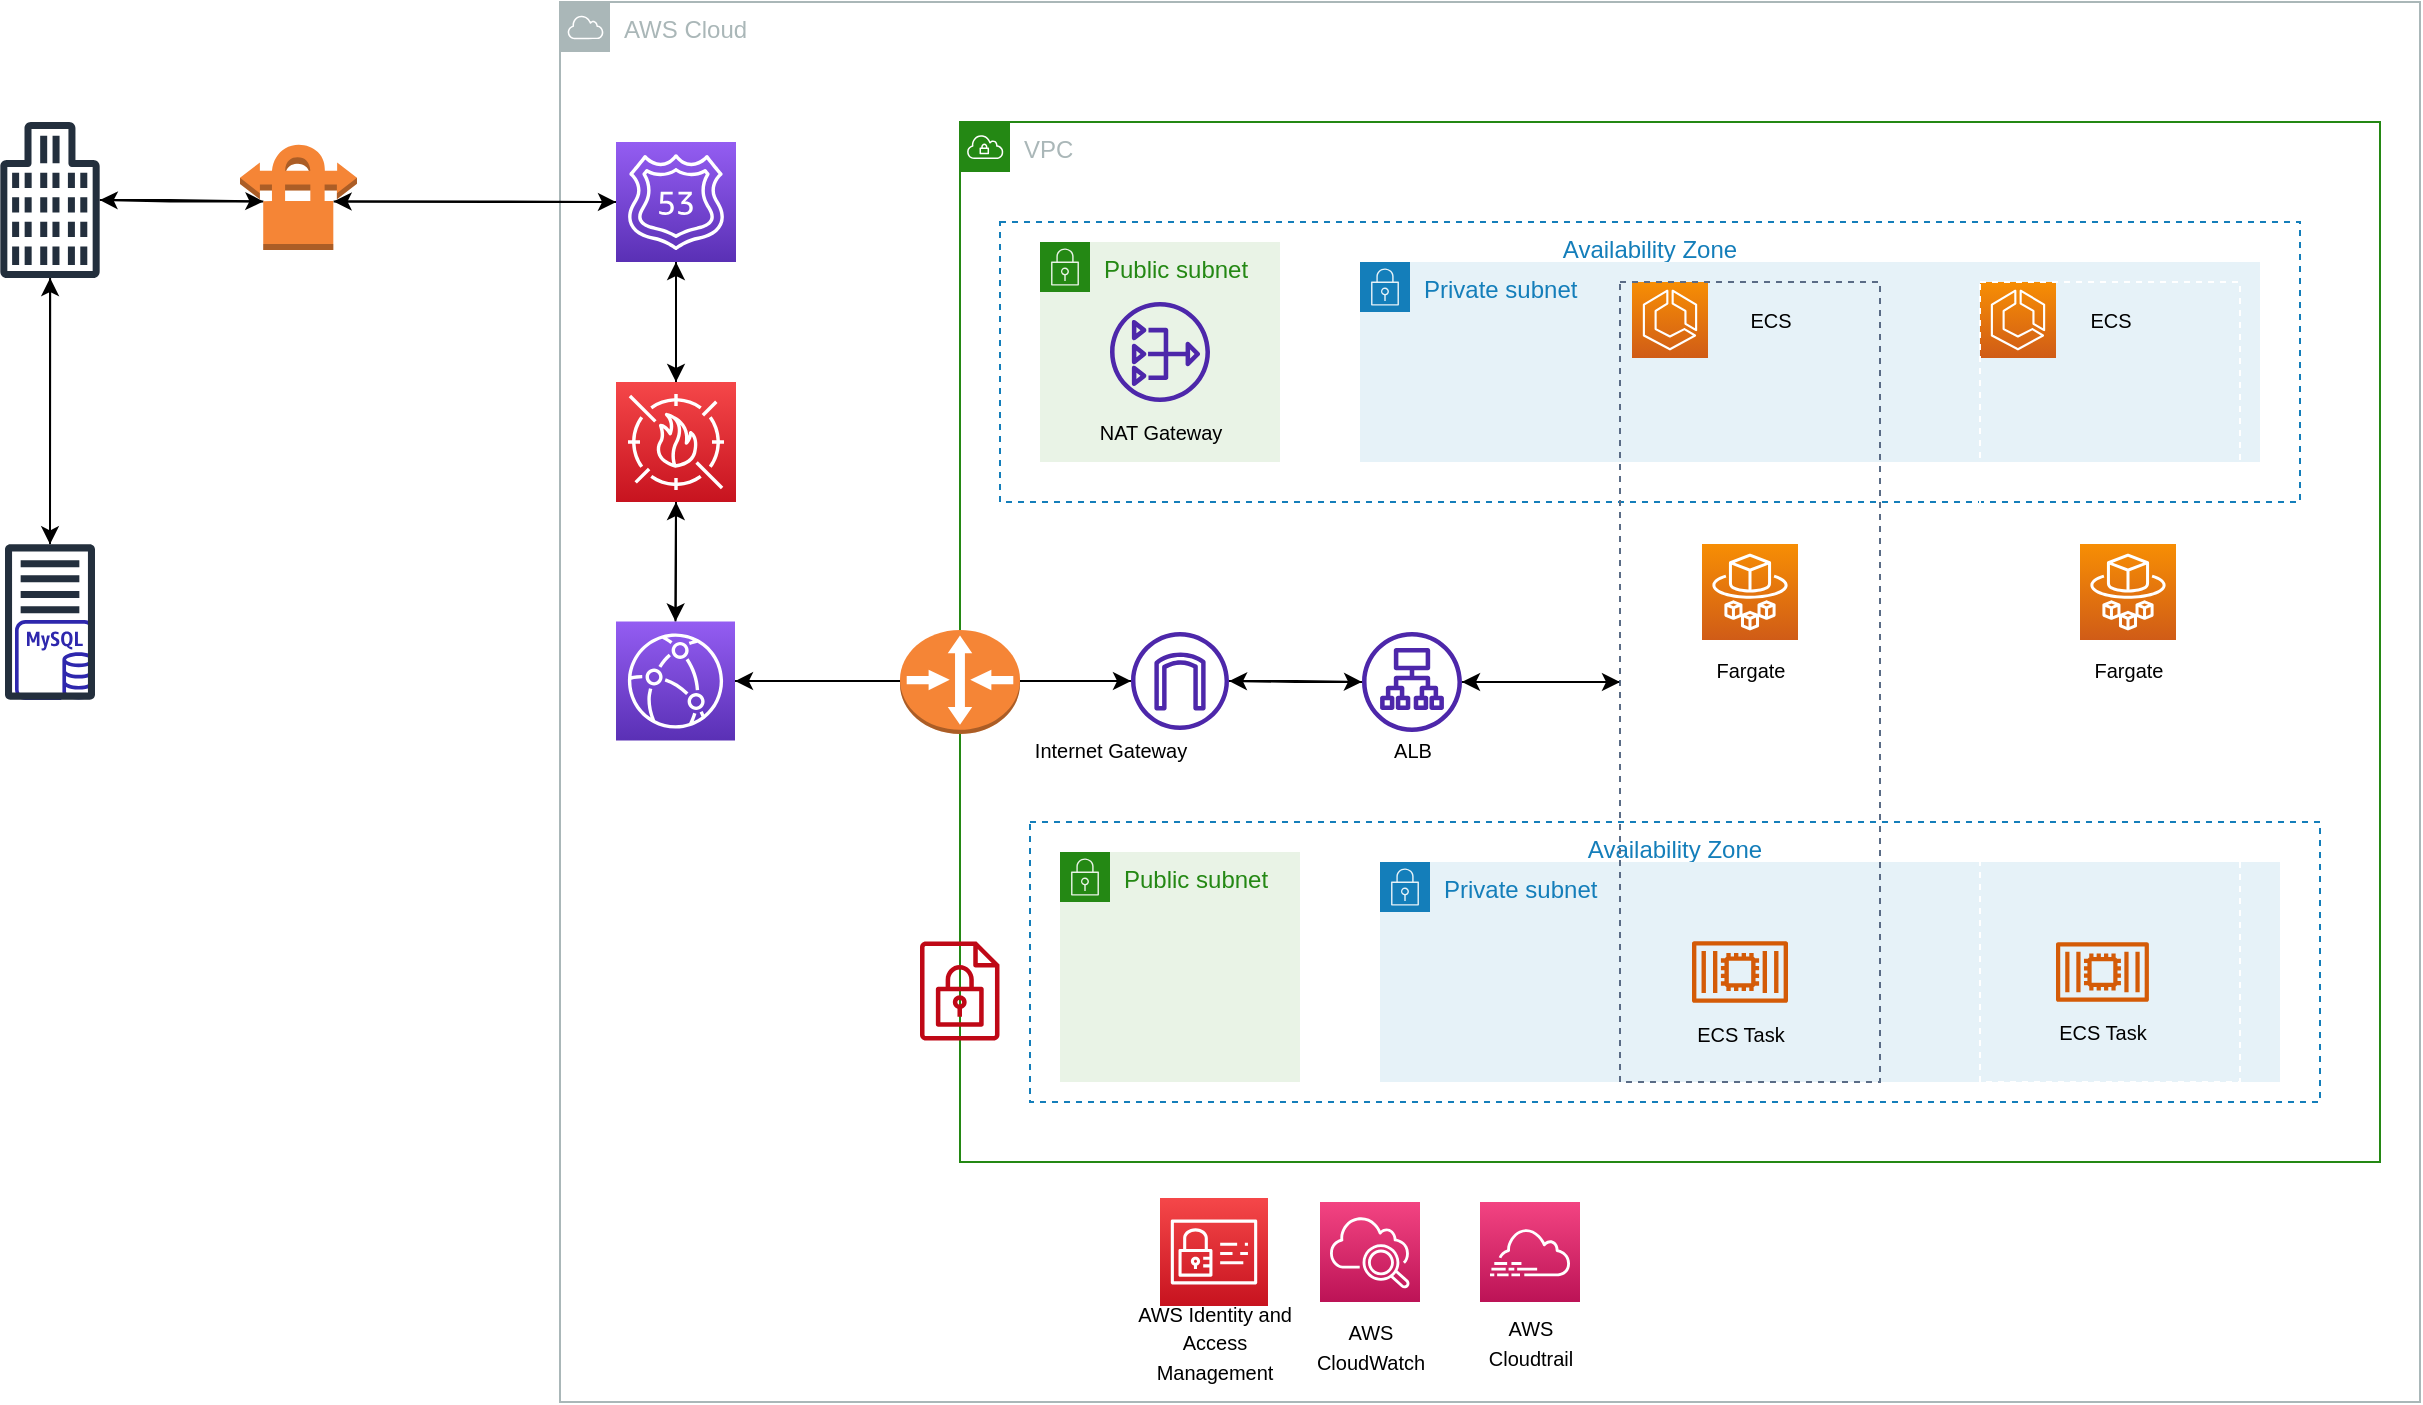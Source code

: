 <mxfile version="21.1.1" type="github">
  <diagram name="Page-1" id="TkM3F-VKog0ZiST0qcvU">
    <mxGraphModel dx="2256" dy="656" grid="1" gridSize="10" guides="1" tooltips="1" connect="1" arrows="1" fold="1" page="1" pageScale="1" pageWidth="850" pageHeight="1100" math="0" shadow="0">
      <root>
        <mxCell id="0" />
        <mxCell id="1" parent="0" />
        <mxCell id="3I1MYGlbOhwg2-_HyuhQ-5" value="AWS Cloud" style="sketch=0;outlineConnect=0;gradientColor=none;html=1;whiteSpace=wrap;fontSize=12;fontStyle=0;shape=mxgraph.aws4.group;grIcon=mxgraph.aws4.group_aws_cloud;strokeColor=#AAB7B8;fillColor=none;verticalAlign=top;align=left;spacingLeft=30;fontColor=#AAB7B8;dashed=0;" parent="1" vertex="1">
          <mxGeometry x="-130" y="90" width="930" height="700" as="geometry" />
        </mxCell>
        <mxCell id="3I1MYGlbOhwg2-_HyuhQ-6" value="VPC" style="points=[[0,0],[0.25,0],[0.5,0],[0.75,0],[1,0],[1,0.25],[1,0.5],[1,0.75],[1,1],[0.75,1],[0.5,1],[0.25,1],[0,1],[0,0.75],[0,0.5],[0,0.25]];outlineConnect=0;gradientColor=none;html=1;whiteSpace=wrap;fontSize=12;fontStyle=0;container=1;pointerEvents=0;collapsible=0;recursiveResize=0;shape=mxgraph.aws4.group;grIcon=mxgraph.aws4.group_vpc;strokeColor=#248814;fillColor=none;verticalAlign=top;align=left;spacingLeft=30;fontColor=#AAB7B8;dashed=0;" parent="1" vertex="1">
          <mxGeometry x="70" y="150" width="710" height="520" as="geometry" />
        </mxCell>
        <mxCell id="3I1MYGlbOhwg2-_HyuhQ-15" value="Availability Zone" style="fillColor=none;strokeColor=#147EBA;dashed=1;verticalAlign=top;fontStyle=0;fontColor=#147EBA;whiteSpace=wrap;html=1;" parent="3I1MYGlbOhwg2-_HyuhQ-6" vertex="1">
          <mxGeometry x="35" y="350" width="645" height="140" as="geometry" />
        </mxCell>
        <mxCell id="3I1MYGlbOhwg2-_HyuhQ-16" value="Private subnet" style="points=[[0,0],[0.25,0],[0.5,0],[0.75,0],[1,0],[1,0.25],[1,0.5],[1,0.75],[1,1],[0.75,1],[0.5,1],[0.25,1],[0,1],[0,0.75],[0,0.5],[0,0.25]];outlineConnect=0;gradientColor=none;html=1;whiteSpace=wrap;fontSize=12;fontStyle=0;container=1;pointerEvents=0;collapsible=0;recursiveResize=0;shape=mxgraph.aws4.group;grIcon=mxgraph.aws4.group_security_group;grStroke=0;strokeColor=#147EBA;fillColor=#E6F2F8;verticalAlign=top;align=left;spacingLeft=30;fontColor=#147EBA;dashed=0;" parent="3I1MYGlbOhwg2-_HyuhQ-6" vertex="1">
          <mxGeometry x="210" y="370" width="450" height="110" as="geometry" />
        </mxCell>
        <mxCell id="3I1MYGlbOhwg2-_HyuhQ-17" value="Public subnet" style="points=[[0,0],[0.25,0],[0.5,0],[0.75,0],[1,0],[1,0.25],[1,0.5],[1,0.75],[1,1],[0.75,1],[0.5,1],[0.25,1],[0,1],[0,0.75],[0,0.5],[0,0.25]];outlineConnect=0;gradientColor=none;html=1;whiteSpace=wrap;fontSize=12;fontStyle=0;container=1;pointerEvents=0;collapsible=0;recursiveResize=0;shape=mxgraph.aws4.group;grIcon=mxgraph.aws4.group_security_group;grStroke=0;strokeColor=#248814;fillColor=#E9F3E6;verticalAlign=top;align=left;spacingLeft=30;fontColor=#248814;dashed=0;" parent="3I1MYGlbOhwg2-_HyuhQ-6" vertex="1">
          <mxGeometry x="50" y="365" width="120" height="115" as="geometry" />
        </mxCell>
        <mxCell id="3I1MYGlbOhwg2-_HyuhQ-27" value="" style="sketch=0;outlineConnect=0;fontColor=#232F3E;gradientColor=none;fillColor=#D45B07;strokeColor=none;dashed=0;verticalLabelPosition=bottom;verticalAlign=top;align=center;html=1;fontSize=12;fontStyle=0;aspect=fixed;pointerEvents=1;shape=mxgraph.aws4.container_2;" parent="3I1MYGlbOhwg2-_HyuhQ-6" vertex="1">
          <mxGeometry x="366" y="409.5" width="48" height="31" as="geometry" />
        </mxCell>
        <mxCell id="3I1MYGlbOhwg2-_HyuhQ-52" style="edgeStyle=orthogonalEdgeStyle;rounded=0;orthogonalLoop=1;jettySize=auto;html=1;" parent="3I1MYGlbOhwg2-_HyuhQ-6" source="3I1MYGlbOhwg2-_HyuhQ-33" target="3I1MYGlbOhwg2-_HyuhQ-32" edge="1">
          <mxGeometry relative="1" as="geometry" />
        </mxCell>
        <mxCell id="3I1MYGlbOhwg2-_HyuhQ-33" value="" style="sketch=0;outlineConnect=0;fontColor=#232F3E;gradientColor=none;fillColor=#4D27AA;strokeColor=none;dashed=0;verticalLabelPosition=bottom;verticalAlign=top;align=center;html=1;fontSize=12;fontStyle=0;aspect=fixed;pointerEvents=1;shape=mxgraph.aws4.internet_gateway;" parent="3I1MYGlbOhwg2-_HyuhQ-6" vertex="1">
          <mxGeometry x="85.5" y="255" width="49" height="49" as="geometry" />
        </mxCell>
        <mxCell id="3I1MYGlbOhwg2-_HyuhQ-34" value="&lt;font style=&quot;font-size: 10px;&quot;&gt;ALB&lt;br&gt;&lt;/font&gt;" style="text;html=1;align=center;verticalAlign=middle;resizable=0;points=[];autosize=1;strokeColor=none;fillColor=none;" parent="3I1MYGlbOhwg2-_HyuhQ-6" vertex="1">
          <mxGeometry x="206" y="299" width="40" height="30" as="geometry" />
        </mxCell>
        <mxCell id="3I1MYGlbOhwg2-_HyuhQ-35" value="&lt;font style=&quot;font-size: 10px;&quot;&gt;Internet Gateway&lt;/font&gt;" style="text;html=1;align=center;verticalAlign=middle;resizable=0;points=[];autosize=1;strokeColor=none;fillColor=none;" parent="3I1MYGlbOhwg2-_HyuhQ-6" vertex="1">
          <mxGeometry x="24.5" y="299" width="100" height="30" as="geometry" />
        </mxCell>
        <mxCell id="3I1MYGlbOhwg2-_HyuhQ-53" style="edgeStyle=orthogonalEdgeStyle;rounded=0;orthogonalLoop=1;jettySize=auto;html=1;" parent="3I1MYGlbOhwg2-_HyuhQ-6" source="3I1MYGlbOhwg2-_HyuhQ-32" target="3I1MYGlbOhwg2-_HyuhQ-33" edge="1">
          <mxGeometry relative="1" as="geometry" />
        </mxCell>
        <mxCell id="3I1MYGlbOhwg2-_HyuhQ-32" value="" style="sketch=0;outlineConnect=0;fontColor=#232F3E;gradientColor=none;fillColor=#4D27AA;strokeColor=none;dashed=0;verticalLabelPosition=bottom;verticalAlign=top;align=center;html=1;fontSize=12;fontStyle=0;aspect=fixed;pointerEvents=1;shape=mxgraph.aws4.application_load_balancer;" parent="3I1MYGlbOhwg2-_HyuhQ-6" vertex="1">
          <mxGeometry x="201" y="255" width="50" height="50" as="geometry" />
        </mxCell>
        <mxCell id="TFHlqDoD1JR9nleygAxW-6" value="" style="sketch=0;outlineConnect=0;fontColor=#232F3E;gradientColor=none;fillColor=#BF0816;strokeColor=none;dashed=0;verticalLabelPosition=bottom;verticalAlign=top;align=center;html=1;fontSize=12;fontStyle=0;aspect=fixed;pointerEvents=1;shape=mxgraph.aws4.encrypted_data;" vertex="1" parent="3I1MYGlbOhwg2-_HyuhQ-6">
          <mxGeometry x="-20" y="409.5" width="39.74" height="50" as="geometry" />
        </mxCell>
        <mxCell id="3I1MYGlbOhwg2-_HyuhQ-7" value="Public subnet" style="points=[[0,0],[0.25,0],[0.5,0],[0.75,0],[1,0],[1,0.25],[1,0.5],[1,0.75],[1,1],[0.75,1],[0.5,1],[0.25,1],[0,1],[0,0.75],[0,0.5],[0,0.25]];outlineConnect=0;gradientColor=none;html=1;whiteSpace=wrap;fontSize=12;fontStyle=0;container=1;pointerEvents=0;collapsible=0;recursiveResize=0;shape=mxgraph.aws4.group;grIcon=mxgraph.aws4.group_security_group;grStroke=0;strokeColor=#248814;fillColor=#E9F3E6;verticalAlign=top;align=left;spacingLeft=30;fontColor=#248814;dashed=0;" parent="1" vertex="1">
          <mxGeometry x="110" y="210" width="120" height="110" as="geometry" />
        </mxCell>
        <mxCell id="3I1MYGlbOhwg2-_HyuhQ-8" value="Availability Zone" style="fillColor=none;strokeColor=#147EBA;dashed=1;verticalAlign=top;fontStyle=0;fontColor=#147EBA;whiteSpace=wrap;html=1;" parent="1" vertex="1">
          <mxGeometry x="90" y="200" width="650" height="140" as="geometry" />
        </mxCell>
        <mxCell id="3I1MYGlbOhwg2-_HyuhQ-9" value="" style="sketch=0;outlineConnect=0;fontColor=#232F3E;gradientColor=none;fillColor=#4D27AA;strokeColor=none;dashed=0;verticalLabelPosition=bottom;verticalAlign=top;align=center;html=1;fontSize=12;fontStyle=0;aspect=fixed;pointerEvents=1;shape=mxgraph.aws4.nat_gateway;" parent="1" vertex="1">
          <mxGeometry x="145" y="240" width="50" height="50" as="geometry" />
        </mxCell>
        <mxCell id="3I1MYGlbOhwg2-_HyuhQ-10" value="NAT Gateway" style="text;html=1;align=center;verticalAlign=middle;resizable=0;points=[];autosize=1;strokeColor=none;fillColor=none;fontSize=10;" parent="1" vertex="1">
          <mxGeometry x="130" y="290" width="80" height="30" as="geometry" />
        </mxCell>
        <mxCell id="3I1MYGlbOhwg2-_HyuhQ-11" value="Private subnet" style="points=[[0,0],[0.25,0],[0.5,0],[0.75,0],[1,0],[1,0.25],[1,0.5],[1,0.75],[1,1],[0.75,1],[0.5,1],[0.25,1],[0,1],[0,0.75],[0,0.5],[0,0.25]];outlineConnect=0;gradientColor=none;html=1;whiteSpace=wrap;fontSize=12;fontStyle=0;container=1;pointerEvents=0;collapsible=0;recursiveResize=0;shape=mxgraph.aws4.group;grIcon=mxgraph.aws4.group_security_group;grStroke=0;strokeColor=#147EBA;fillColor=#E6F2F8;verticalAlign=top;align=left;spacingLeft=30;fontColor=#147EBA;dashed=0;" parent="1" vertex="1">
          <mxGeometry x="270" y="220" width="450" height="100" as="geometry" />
        </mxCell>
        <mxCell id="3I1MYGlbOhwg2-_HyuhQ-18" value="" style="sketch=0;points=[[0,0,0],[0.25,0,0],[0.5,0,0],[0.75,0,0],[1,0,0],[0,1,0],[0.25,1,0],[0.5,1,0],[0.75,1,0],[1,1,0],[0,0.25,0],[0,0.5,0],[0,0.75,0],[1,0.25,0],[1,0.5,0],[1,0.75,0]];outlineConnect=0;fontColor=#232F3E;gradientColor=#F78E04;gradientDirection=north;fillColor=#D05C17;strokeColor=#ffffff;dashed=0;verticalLabelPosition=bottom;verticalAlign=top;align=center;html=1;fontSize=12;fontStyle=0;aspect=fixed;shape=mxgraph.aws4.resourceIcon;resIcon=mxgraph.aws4.ecs;" parent="3I1MYGlbOhwg2-_HyuhQ-11" vertex="1">
          <mxGeometry x="136" y="10" width="38" height="38" as="geometry" />
        </mxCell>
        <mxCell id="3I1MYGlbOhwg2-_HyuhQ-19" value="" style="sketch=0;points=[[0,0,0],[0.25,0,0],[0.5,0,0],[0.75,0,0],[1,0,0],[0,1,0],[0.25,1,0],[0.5,1,0],[0.75,1,0],[1,1,0],[0,0.25,0],[0,0.5,0],[0,0.75,0],[1,0.25,0],[1,0.5,0],[1,0.75,0]];outlineConnect=0;fontColor=#232F3E;gradientColor=#F78E04;gradientDirection=north;fillColor=#D05C17;strokeColor=#ffffff;dashed=0;verticalLabelPosition=bottom;verticalAlign=top;align=center;html=1;fontSize=12;fontStyle=0;aspect=fixed;shape=mxgraph.aws4.resourceIcon;resIcon=mxgraph.aws4.ecs;" parent="1" vertex="1">
          <mxGeometry x="580" y="230" width="38" height="38" as="geometry" />
        </mxCell>
        <mxCell id="3I1MYGlbOhwg2-_HyuhQ-55" style="edgeStyle=orthogonalEdgeStyle;rounded=0;orthogonalLoop=1;jettySize=auto;html=1;" parent="1" source="3I1MYGlbOhwg2-_HyuhQ-22" target="3I1MYGlbOhwg2-_HyuhQ-32" edge="1">
          <mxGeometry relative="1" as="geometry" />
        </mxCell>
        <mxCell id="3I1MYGlbOhwg2-_HyuhQ-22" value="" style="fillColor=none;strokeColor=#5A6C86;dashed=1;verticalAlign=top;fontStyle=0;fontColor=#5A6C86;whiteSpace=wrap;html=1;" parent="1" vertex="1">
          <mxGeometry x="400" y="230" width="130" height="400" as="geometry" />
        </mxCell>
        <mxCell id="3I1MYGlbOhwg2-_HyuhQ-24" value="" style="fillColor=none;strokeColor=#FFFFFF;dashed=1;verticalAlign=top;fontStyle=0;fontColor=#5A6C86;whiteSpace=wrap;html=1;" parent="1" vertex="1">
          <mxGeometry x="580" y="230" width="130" height="400" as="geometry" />
        </mxCell>
        <mxCell id="3I1MYGlbOhwg2-_HyuhQ-25" value="ECS" style="text;html=1;align=center;verticalAlign=middle;resizable=0;points=[];autosize=1;strokeColor=none;fillColor=none;fontSize=10;" parent="1" vertex="1">
          <mxGeometry x="455" y="234" width="40" height="30" as="geometry" />
        </mxCell>
        <mxCell id="3I1MYGlbOhwg2-_HyuhQ-26" value="ECS" style="text;html=1;align=center;verticalAlign=middle;resizable=0;points=[];autosize=1;strokeColor=none;fillColor=none;fontSize=10;" parent="1" vertex="1">
          <mxGeometry x="625" y="234" width="40" height="30" as="geometry" />
        </mxCell>
        <mxCell id="3I1MYGlbOhwg2-_HyuhQ-28" value="" style="sketch=0;outlineConnect=0;fontColor=#232F3E;gradientColor=none;fillColor=#D45B07;strokeColor=none;dashed=0;verticalLabelPosition=bottom;verticalAlign=top;align=center;html=1;fontSize=12;fontStyle=0;aspect=fixed;pointerEvents=1;shape=mxgraph.aws4.container_2;" parent="1" vertex="1">
          <mxGeometry x="618" y="560" width="46.45" height="30" as="geometry" />
        </mxCell>
        <mxCell id="3I1MYGlbOhwg2-_HyuhQ-29" value="ECS Task" style="text;html=1;align=center;verticalAlign=middle;resizable=0;points=[];autosize=1;strokeColor=none;fillColor=none;fontSize=10;" parent="1" vertex="1">
          <mxGeometry x="425" y="591" width="70" height="30" as="geometry" />
        </mxCell>
        <mxCell id="3I1MYGlbOhwg2-_HyuhQ-30" value="ECS Task" style="text;html=1;align=center;verticalAlign=middle;resizable=0;points=[];autosize=1;strokeColor=none;fillColor=none;fontSize=10;" parent="1" vertex="1">
          <mxGeometry x="606.22" y="590" width="70" height="30" as="geometry" />
        </mxCell>
        <mxCell id="3I1MYGlbOhwg2-_HyuhQ-49" style="edgeStyle=orthogonalEdgeStyle;rounded=0;orthogonalLoop=1;jettySize=auto;html=1;exitX=1;exitY=0.5;exitDx=0;exitDy=0;exitPerimeter=0;" parent="1" source="3I1MYGlbOhwg2-_HyuhQ-41" target="3I1MYGlbOhwg2-_HyuhQ-33" edge="1">
          <mxGeometry relative="1" as="geometry" />
        </mxCell>
        <mxCell id="3I1MYGlbOhwg2-_HyuhQ-57" style="edgeStyle=orthogonalEdgeStyle;rounded=0;orthogonalLoop=1;jettySize=auto;html=1;exitX=0.5;exitY=0;exitDx=0;exitDy=0;exitPerimeter=0;" parent="1" source="3I1MYGlbOhwg2-_HyuhQ-41" target="3I1MYGlbOhwg2-_HyuhQ-43" edge="1">
          <mxGeometry relative="1" as="geometry" />
        </mxCell>
        <mxCell id="3I1MYGlbOhwg2-_HyuhQ-41" value="" style="sketch=0;points=[[0,0,0],[0.25,0,0],[0.5,0,0],[0.75,0,0],[1,0,0],[0,1,0],[0.25,1,0],[0.5,1,0],[0.75,1,0],[1,1,0],[0,0.25,0],[0,0.5,0],[0,0.75,0],[1,0.25,0],[1,0.5,0],[1,0.75,0]];outlineConnect=0;fontColor=#232F3E;gradientColor=#945DF2;gradientDirection=north;fillColor=#5A30B5;strokeColor=#ffffff;dashed=0;verticalLabelPosition=bottom;verticalAlign=top;align=center;html=1;fontSize=12;fontStyle=0;aspect=fixed;shape=mxgraph.aws4.resourceIcon;resIcon=mxgraph.aws4.cloudfront;" parent="1" vertex="1">
          <mxGeometry x="-102" y="399.75" width="59.5" height="59.5" as="geometry" />
        </mxCell>
        <mxCell id="3I1MYGlbOhwg2-_HyuhQ-56" value="" style="edgeStyle=orthogonalEdgeStyle;rounded=0;orthogonalLoop=1;jettySize=auto;html=1;" parent="1" source="3I1MYGlbOhwg2-_HyuhQ-43" target="3I1MYGlbOhwg2-_HyuhQ-41" edge="1">
          <mxGeometry relative="1" as="geometry" />
        </mxCell>
        <mxCell id="3I1MYGlbOhwg2-_HyuhQ-59" style="edgeStyle=orthogonalEdgeStyle;rounded=0;orthogonalLoop=1;jettySize=auto;html=1;exitX=0.5;exitY=0;exitDx=0;exitDy=0;exitPerimeter=0;" parent="1" source="3I1MYGlbOhwg2-_HyuhQ-43" target="3I1MYGlbOhwg2-_HyuhQ-47" edge="1">
          <mxGeometry relative="1" as="geometry" />
        </mxCell>
        <mxCell id="3I1MYGlbOhwg2-_HyuhQ-43" value="" style="sketch=0;points=[[0,0,0],[0.25,0,0],[0.5,0,0],[0.75,0,0],[1,0,0],[0,1,0],[0.25,1,0],[0.5,1,0],[0.75,1,0],[1,1,0],[0,0.25,0],[0,0.5,0],[0,0.75,0],[1,0.25,0],[1,0.5,0],[1,0.75,0]];outlineConnect=0;fontColor=#232F3E;gradientColor=#F54749;gradientDirection=north;fillColor=#C7131F;strokeColor=#ffffff;dashed=0;verticalLabelPosition=bottom;verticalAlign=top;align=center;html=1;fontSize=12;fontStyle=0;aspect=fixed;shape=mxgraph.aws4.resourceIcon;resIcon=mxgraph.aws4.waf;" parent="1" vertex="1">
          <mxGeometry x="-102" y="280" width="60" height="60" as="geometry" />
        </mxCell>
        <mxCell id="3I1MYGlbOhwg2-_HyuhQ-58" style="edgeStyle=orthogonalEdgeStyle;rounded=0;orthogonalLoop=1;jettySize=auto;html=1;exitX=0.5;exitY=1;exitDx=0;exitDy=0;exitPerimeter=0;entryX=0.5;entryY=0;entryDx=0;entryDy=0;entryPerimeter=0;" parent="1" source="3I1MYGlbOhwg2-_HyuhQ-47" target="3I1MYGlbOhwg2-_HyuhQ-43" edge="1">
          <mxGeometry relative="1" as="geometry" />
        </mxCell>
        <mxCell id="3I1MYGlbOhwg2-_HyuhQ-78" style="edgeStyle=orthogonalEdgeStyle;rounded=0;orthogonalLoop=1;jettySize=auto;html=1;entryX=0.8;entryY=0.55;entryDx=0;entryDy=0;entryPerimeter=0;" parent="1" source="3I1MYGlbOhwg2-_HyuhQ-47" target="3I1MYGlbOhwg2-_HyuhQ-76" edge="1">
          <mxGeometry relative="1" as="geometry" />
        </mxCell>
        <mxCell id="3I1MYGlbOhwg2-_HyuhQ-47" value="" style="sketch=0;points=[[0,0,0],[0.25,0,0],[0.5,0,0],[0.75,0,0],[1,0,0],[0,1,0],[0.25,1,0],[0.5,1,0],[0.75,1,0],[1,1,0],[0,0.25,0],[0,0.5,0],[0,0.75,0],[1,0.25,0],[1,0.5,0],[1,0.75,0]];outlineConnect=0;fontColor=#232F3E;gradientColor=#945DF2;gradientDirection=north;fillColor=#5A30B5;strokeColor=#ffffff;dashed=0;verticalLabelPosition=bottom;verticalAlign=top;align=center;html=1;fontSize=12;fontStyle=0;aspect=fixed;shape=mxgraph.aws4.resourceIcon;resIcon=mxgraph.aws4.route_53;" parent="1" vertex="1">
          <mxGeometry x="-102" y="160" width="60" height="60" as="geometry" />
        </mxCell>
        <mxCell id="3I1MYGlbOhwg2-_HyuhQ-50" style="edgeStyle=orthogonalEdgeStyle;rounded=0;orthogonalLoop=1;jettySize=auto;html=1;" parent="1" source="3I1MYGlbOhwg2-_HyuhQ-33" target="3I1MYGlbOhwg2-_HyuhQ-41" edge="1">
          <mxGeometry relative="1" as="geometry" />
        </mxCell>
        <mxCell id="3I1MYGlbOhwg2-_HyuhQ-54" style="edgeStyle=orthogonalEdgeStyle;rounded=0;orthogonalLoop=1;jettySize=auto;html=1;entryX=0;entryY=0.5;entryDx=0;entryDy=0;" parent="1" source="3I1MYGlbOhwg2-_HyuhQ-32" target="3I1MYGlbOhwg2-_HyuhQ-22" edge="1">
          <mxGeometry relative="1" as="geometry" />
        </mxCell>
        <mxCell id="3I1MYGlbOhwg2-_HyuhQ-63" value="" style="sketch=0;outlineConnect=0;fontColor=#232F3E;gradientColor=none;fillColor=#2E27AD;strokeColor=none;dashed=0;verticalLabelPosition=bottom;verticalAlign=top;align=center;html=1;fontSize=12;fontStyle=0;aspect=fixed;pointerEvents=1;shape=mxgraph.aws4.rds_mysql_instance;" parent="1" vertex="1">
          <mxGeometry x="-402.5" y="399" width="40" height="40" as="geometry" />
        </mxCell>
        <mxCell id="3I1MYGlbOhwg2-_HyuhQ-80" style="edgeStyle=orthogonalEdgeStyle;rounded=0;orthogonalLoop=1;jettySize=auto;html=1;entryX=0.2;entryY=0.55;entryDx=0;entryDy=0;entryPerimeter=0;" parent="1" source="3I1MYGlbOhwg2-_HyuhQ-64" target="3I1MYGlbOhwg2-_HyuhQ-76" edge="1">
          <mxGeometry relative="1" as="geometry" />
        </mxCell>
        <mxCell id="3I1MYGlbOhwg2-_HyuhQ-82" style="edgeStyle=orthogonalEdgeStyle;rounded=0;orthogonalLoop=1;jettySize=auto;html=1;" parent="1" source="3I1MYGlbOhwg2-_HyuhQ-64" target="3I1MYGlbOhwg2-_HyuhQ-81" edge="1">
          <mxGeometry relative="1" as="geometry" />
        </mxCell>
        <mxCell id="3I1MYGlbOhwg2-_HyuhQ-64" value="" style="sketch=0;outlineConnect=0;fontColor=#232F3E;gradientColor=none;fillColor=#232F3D;strokeColor=none;dashed=0;verticalLabelPosition=bottom;verticalAlign=top;align=center;html=1;fontSize=12;fontStyle=0;aspect=fixed;pointerEvents=1;shape=mxgraph.aws4.office_building;" parent="1" vertex="1">
          <mxGeometry x="-410" y="150" width="50" height="78" as="geometry" />
        </mxCell>
        <mxCell id="3I1MYGlbOhwg2-_HyuhQ-66" value="" style="outlineConnect=0;dashed=0;verticalLabelPosition=bottom;verticalAlign=top;align=center;html=1;shape=mxgraph.aws3.router;fillColor=#F58536;gradientColor=none;" parent="1" vertex="1">
          <mxGeometry x="40" y="404" width="60" height="52" as="geometry" />
        </mxCell>
        <mxCell id="3I1MYGlbOhwg2-_HyuhQ-67" value="" style="sketch=0;points=[[0,0,0],[0.25,0,0],[0.5,0,0],[0.75,0,0],[1,0,0],[0,1,0],[0.25,1,0],[0.5,1,0],[0.75,1,0],[1,1,0],[0,0.25,0],[0,0.5,0],[0,0.75,0],[1,0.25,0],[1,0.5,0],[1,0.75,0]];outlineConnect=0;fontColor=#232F3E;gradientColor=#F78E04;gradientDirection=north;fillColor=#D05C17;strokeColor=#ffffff;dashed=0;verticalLabelPosition=bottom;verticalAlign=top;align=center;html=1;fontSize=12;fontStyle=0;aspect=fixed;shape=mxgraph.aws4.resourceIcon;resIcon=mxgraph.aws4.fargate;" parent="1" vertex="1">
          <mxGeometry x="441" y="361" width="48" height="48" as="geometry" />
        </mxCell>
        <mxCell id="3I1MYGlbOhwg2-_HyuhQ-68" value="" style="sketch=0;points=[[0,0,0],[0.25,0,0],[0.5,0,0],[0.75,0,0],[1,0,0],[0,1,0],[0.25,1,0],[0.5,1,0],[0.75,1,0],[1,1,0],[0,0.25,0],[0,0.5,0],[0,0.75,0],[1,0.25,0],[1,0.5,0],[1,0.75,0]];outlineConnect=0;fontColor=#232F3E;gradientColor=#F78E04;gradientDirection=north;fillColor=#D05C17;strokeColor=#ffffff;dashed=0;verticalLabelPosition=bottom;verticalAlign=top;align=center;html=1;fontSize=12;fontStyle=0;aspect=fixed;shape=mxgraph.aws4.resourceIcon;resIcon=mxgraph.aws4.fargate;" parent="1" vertex="1">
          <mxGeometry x="630" y="361" width="48" height="48" as="geometry" />
        </mxCell>
        <mxCell id="3I1MYGlbOhwg2-_HyuhQ-69" value="&lt;font style=&quot;font-size: 10px;&quot;&gt;Fargate&lt;/font&gt;" style="text;html=1;align=center;verticalAlign=middle;resizable=0;points=[];autosize=1;strokeColor=none;fillColor=none;" parent="1" vertex="1">
          <mxGeometry x="624" y="409" width="60" height="30" as="geometry" />
        </mxCell>
        <mxCell id="3I1MYGlbOhwg2-_HyuhQ-70" value="&lt;font style=&quot;font-size: 10px;&quot;&gt;Fargate&lt;/font&gt;" style="text;html=1;align=center;verticalAlign=middle;resizable=0;points=[];autosize=1;strokeColor=none;fillColor=none;" parent="1" vertex="1">
          <mxGeometry x="435" y="409" width="60" height="30" as="geometry" />
        </mxCell>
        <mxCell id="3I1MYGlbOhwg2-_HyuhQ-77" style="edgeStyle=orthogonalEdgeStyle;rounded=0;orthogonalLoop=1;jettySize=auto;html=1;exitX=0.8;exitY=0.55;exitDx=0;exitDy=0;exitPerimeter=0;" parent="1" source="3I1MYGlbOhwg2-_HyuhQ-76" target="3I1MYGlbOhwg2-_HyuhQ-47" edge="1">
          <mxGeometry relative="1" as="geometry" />
        </mxCell>
        <mxCell id="3I1MYGlbOhwg2-_HyuhQ-79" style="edgeStyle=orthogonalEdgeStyle;rounded=0;orthogonalLoop=1;jettySize=auto;html=1;exitX=0.2;exitY=0.55;exitDx=0;exitDy=0;exitPerimeter=0;" parent="1" source="3I1MYGlbOhwg2-_HyuhQ-76" target="3I1MYGlbOhwg2-_HyuhQ-64" edge="1">
          <mxGeometry relative="1" as="geometry" />
        </mxCell>
        <mxCell id="3I1MYGlbOhwg2-_HyuhQ-76" value="" style="outlineConnect=0;dashed=0;verticalLabelPosition=bottom;verticalAlign=top;align=center;html=1;shape=mxgraph.aws3.vpn_connection;fillColor=#F58536;gradientColor=none;" parent="1" vertex="1">
          <mxGeometry x="-290" y="160" width="58.5" height="54" as="geometry" />
        </mxCell>
        <mxCell id="3I1MYGlbOhwg2-_HyuhQ-83" style="edgeStyle=orthogonalEdgeStyle;rounded=0;orthogonalLoop=1;jettySize=auto;html=1;" parent="1" source="3I1MYGlbOhwg2-_HyuhQ-81" target="3I1MYGlbOhwg2-_HyuhQ-64" edge="1">
          <mxGeometry relative="1" as="geometry" />
        </mxCell>
        <mxCell id="3I1MYGlbOhwg2-_HyuhQ-81" value="" style="sketch=0;outlineConnect=0;fontColor=#232F3E;gradientColor=none;fillColor=#232F3D;strokeColor=none;dashed=0;verticalLabelPosition=bottom;verticalAlign=top;align=center;html=1;fontSize=12;fontStyle=0;aspect=fixed;pointerEvents=1;shape=mxgraph.aws4.traditional_server;" parent="1" vertex="1">
          <mxGeometry x="-407.5" y="361" width="45" height="78" as="geometry" />
        </mxCell>
        <mxCell id="TFHlqDoD1JR9nleygAxW-1" value="" style="sketch=0;points=[[0,0,0],[0.25,0,0],[0.5,0,0],[0.75,0,0],[1,0,0],[0,1,0],[0.25,1,0],[0.5,1,0],[0.75,1,0],[1,1,0],[0,0.25,0],[0,0.5,0],[0,0.75,0],[1,0.25,0],[1,0.5,0],[1,0.75,0]];points=[[0,0,0],[0.25,0,0],[0.5,0,0],[0.75,0,0],[1,0,0],[0,1,0],[0.25,1,0],[0.5,1,0],[0.75,1,0],[1,1,0],[0,0.25,0],[0,0.5,0],[0,0.75,0],[1,0.25,0],[1,0.5,0],[1,0.75,0]];outlineConnect=0;fontColor=#232F3E;gradientColor=#F34482;gradientDirection=north;fillColor=#BC1356;strokeColor=#ffffff;dashed=0;verticalLabelPosition=bottom;verticalAlign=top;align=center;html=1;fontSize=12;fontStyle=0;aspect=fixed;shape=mxgraph.aws4.resourceIcon;resIcon=mxgraph.aws4.cloudwatch_2;" vertex="1" parent="1">
          <mxGeometry x="250" y="690" width="50" height="50" as="geometry" />
        </mxCell>
        <mxCell id="TFHlqDoD1JR9nleygAxW-2" value="" style="sketch=0;points=[[0,0,0],[0.25,0,0],[0.5,0,0],[0.75,0,0],[1,0,0],[0,1,0],[0.25,1,0],[0.5,1,0],[0.75,1,0],[1,1,0],[0,0.25,0],[0,0.5,0],[0,0.75,0],[1,0.25,0],[1,0.5,0],[1,0.75,0]];points=[[0,0,0],[0.25,0,0],[0.5,0,0],[0.75,0,0],[1,0,0],[0,1,0],[0.25,1,0],[0.5,1,0],[0.75,1,0],[1,1,0],[0,0.25,0],[0,0.5,0],[0,0.75,0],[1,0.25,0],[1,0.5,0],[1,0.75,0]];outlineConnect=0;fontColor=#232F3E;gradientColor=#F34482;gradientDirection=north;fillColor=#BC1356;strokeColor=#ffffff;dashed=0;verticalLabelPosition=bottom;verticalAlign=top;align=center;html=1;fontSize=12;fontStyle=0;aspect=fixed;shape=mxgraph.aws4.resourceIcon;resIcon=mxgraph.aws4.cloudtrail;" vertex="1" parent="1">
          <mxGeometry x="330" y="690" width="50" height="50" as="geometry" />
        </mxCell>
        <mxCell id="TFHlqDoD1JR9nleygAxW-3" value="&lt;font style=&quot;font-size: 10px;&quot;&gt;AWS&lt;br&gt;Cloudtrail&lt;/font&gt;" style="text;html=1;align=center;verticalAlign=middle;resizable=0;points=[];autosize=1;strokeColor=none;fillColor=none;" vertex="1" parent="1">
          <mxGeometry x="320" y="740" width="70" height="40" as="geometry" />
        </mxCell>
        <mxCell id="TFHlqDoD1JR9nleygAxW-5" value="" style="sketch=0;points=[[0,0,0],[0.25,0,0],[0.5,0,0],[0.75,0,0],[1,0,0],[0,1,0],[0.25,1,0],[0.5,1,0],[0.75,1,0],[1,1,0],[0,0.25,0],[0,0.5,0],[0,0.75,0],[1,0.25,0],[1,0.5,0],[1,0.75,0]];outlineConnect=0;fontColor=#232F3E;gradientColor=#F54749;gradientDirection=north;fillColor=#C7131F;strokeColor=#ffffff;dashed=0;verticalLabelPosition=bottom;verticalAlign=top;align=center;html=1;fontSize=12;fontStyle=0;aspect=fixed;shape=mxgraph.aws4.resourceIcon;resIcon=mxgraph.aws4.identity_and_access_management;" vertex="1" parent="1">
          <mxGeometry x="170" y="688" width="54" height="54" as="geometry" />
        </mxCell>
        <mxCell id="TFHlqDoD1JR9nleygAxW-7" value="&lt;font style=&quot;font-size: 10px;&quot;&gt;AWS Identity and &lt;br&gt;Access &lt;br&gt;Management&lt;/font&gt;" style="text;html=1;align=center;verticalAlign=middle;resizable=0;points=[];autosize=1;strokeColor=none;fillColor=none;" vertex="1" parent="1">
          <mxGeometry x="147" y="730" width="100" height="60" as="geometry" />
        </mxCell>
        <mxCell id="TFHlqDoD1JR9nleygAxW-8" value="&lt;font style=&quot;font-size: 10px;&quot;&gt;AWS &lt;br style=&quot;&quot;&gt;CloudWatch&lt;/font&gt;" style="text;html=1;align=center;verticalAlign=middle;resizable=0;points=[];autosize=1;strokeColor=none;fillColor=none;" vertex="1" parent="1">
          <mxGeometry x="235" y="742" width="80" height="40" as="geometry" />
        </mxCell>
      </root>
    </mxGraphModel>
  </diagram>
</mxfile>
